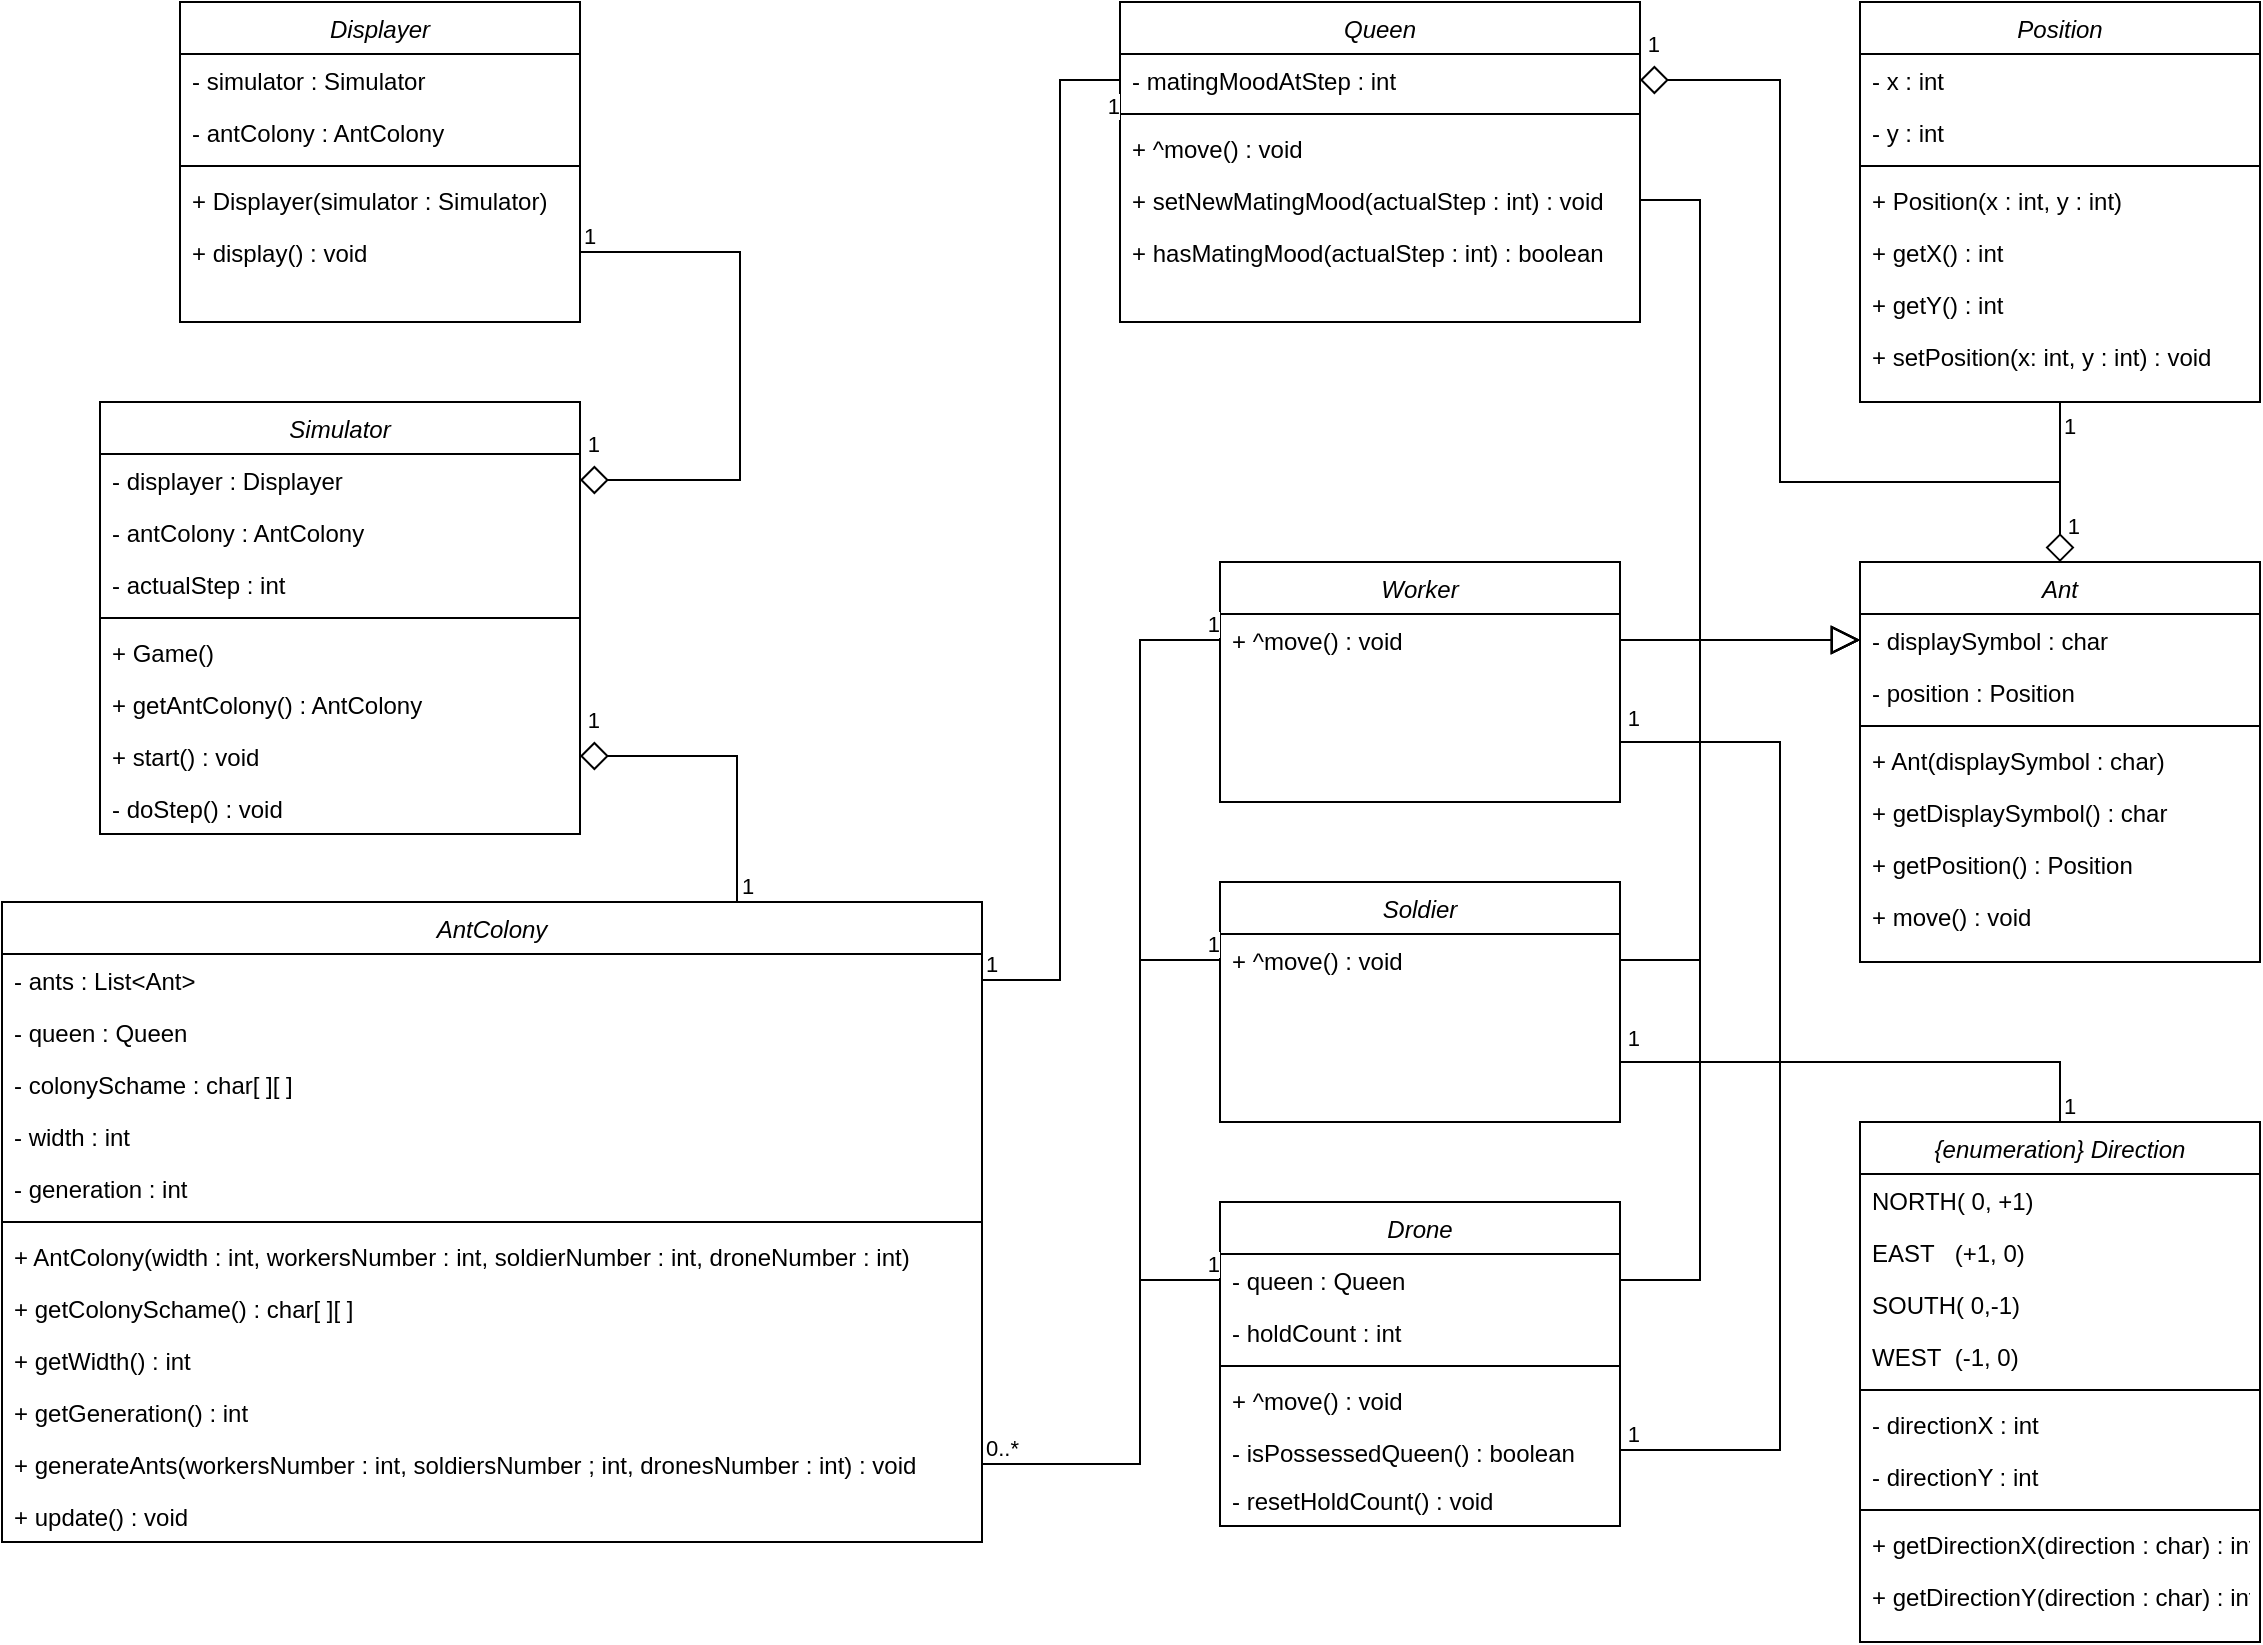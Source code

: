 <mxfile version="14.1.5" type="device"><diagram id="C5RBs43oDa-KdzZeNtuy" name="Page-1"><mxGraphModel dx="2746" dy="848" grid="1" gridSize="10" guides="1" tooltips="1" connect="1" arrows="1" fold="1" page="1" pageScale="1" pageWidth="1169" pageHeight="827" math="0" shadow="0"><root><mxCell id="WIyWlLk6GJQsqaUBKTNV-0"/><mxCell id="WIyWlLk6GJQsqaUBKTNV-1" parent="WIyWlLk6GJQsqaUBKTNV-0"/><mxCell id="zkfFHV4jXpPFQw0GAbJ--0" value="AntColony" style="swimlane;fontStyle=2;align=center;verticalAlign=top;childLayout=stackLayout;horizontal=1;startSize=26;horizontalStack=0;resizeParent=1;resizeLast=0;collapsible=1;marginBottom=0;rounded=0;shadow=0;strokeWidth=1;" parent="WIyWlLk6GJQsqaUBKTNV-1" vertex="1"><mxGeometry x="-1169" y="490" width="490" height="320" as="geometry"><mxRectangle x="-320" y="360" width="160" height="26" as="alternateBounds"/></mxGeometry></mxCell><mxCell id="1woCB5k2sdM-XaQGUy8T-26" value="- ants : List&lt;Ant&gt;" style="text;strokeColor=none;fillColor=none;align=left;verticalAlign=top;spacingLeft=4;spacingRight=4;overflow=hidden;rotatable=0;points=[[0,0.5],[1,0.5]];portConstraint=eastwest;" vertex="1" parent="zkfFHV4jXpPFQw0GAbJ--0"><mxGeometry y="26" width="490" height="26" as="geometry"/></mxCell><mxCell id="1woCB5k2sdM-XaQGUy8T-32" value="- queen : Queen" style="text;strokeColor=none;fillColor=none;align=left;verticalAlign=top;spacingLeft=4;spacingRight=4;overflow=hidden;rotatable=0;points=[[0,0.5],[1,0.5]];portConstraint=eastwest;" vertex="1" parent="zkfFHV4jXpPFQw0GAbJ--0"><mxGeometry y="52" width="490" height="26" as="geometry"/></mxCell><mxCell id="1woCB5k2sdM-XaQGUy8T-186" value="- colonySchame : char[ ][ ]" style="text;strokeColor=none;fillColor=none;align=left;verticalAlign=top;spacingLeft=4;spacingRight=4;overflow=hidden;rotatable=0;points=[[0,0.5],[1,0.5]];portConstraint=eastwest;" vertex="1" parent="zkfFHV4jXpPFQw0GAbJ--0"><mxGeometry y="78" width="490" height="26" as="geometry"/></mxCell><mxCell id="zkfFHV4jXpPFQw0GAbJ--1" value="- width : int" style="text;align=left;verticalAlign=top;spacingLeft=4;spacingRight=4;overflow=hidden;rotatable=0;points=[[0,0.5],[1,0.5]];portConstraint=eastwest;" parent="zkfFHV4jXpPFQw0GAbJ--0" vertex="1"><mxGeometry y="104" width="490" height="26" as="geometry"/></mxCell><mxCell id="1woCB5k2sdM-XaQGUy8T-163" value="- generation : int" style="text;strokeColor=none;fillColor=none;align=left;verticalAlign=top;spacingLeft=4;spacingRight=4;overflow=hidden;rotatable=0;points=[[0,0.5],[1,0.5]];portConstraint=eastwest;" vertex="1" parent="zkfFHV4jXpPFQw0GAbJ--0"><mxGeometry y="130" width="490" height="26" as="geometry"/></mxCell><mxCell id="zkfFHV4jXpPFQw0GAbJ--4" value="" style="line;html=1;strokeWidth=1;align=left;verticalAlign=middle;spacingTop=-1;spacingLeft=3;spacingRight=3;rotatable=0;labelPosition=right;points=[];portConstraint=eastwest;" parent="zkfFHV4jXpPFQw0GAbJ--0" vertex="1"><mxGeometry y="156" width="490" height="8" as="geometry"/></mxCell><mxCell id="1woCB5k2sdM-XaQGUy8T-33" value="+ AntColony(width : int, workersNumber : int, soldierNumber : int, droneNumber : int)" style="text;strokeColor=none;fillColor=none;align=left;verticalAlign=top;spacingLeft=4;spacingRight=4;overflow=hidden;rotatable=0;points=[[0,0.5],[1,0.5]];portConstraint=eastwest;" vertex="1" parent="zkfFHV4jXpPFQw0GAbJ--0"><mxGeometry y="164" width="490" height="26" as="geometry"/></mxCell><mxCell id="1woCB5k2sdM-XaQGUy8T-187" value="+ getColonySchame() : char[ ][ ]" style="text;strokeColor=none;fillColor=none;align=left;verticalAlign=top;spacingLeft=4;spacingRight=4;overflow=hidden;rotatable=0;points=[[0,0.5],[1,0.5]];portConstraint=eastwest;" vertex="1" parent="zkfFHV4jXpPFQw0GAbJ--0"><mxGeometry y="190" width="490" height="26" as="geometry"/></mxCell><mxCell id="1woCB5k2sdM-XaQGUy8T-188" value="+ getWidth() : int" style="text;strokeColor=none;fillColor=none;align=left;verticalAlign=top;spacingLeft=4;spacingRight=4;overflow=hidden;rotatable=0;points=[[0,0.5],[1,0.5]];portConstraint=eastwest;" vertex="1" parent="zkfFHV4jXpPFQw0GAbJ--0"><mxGeometry y="216" width="490" height="26" as="geometry"/></mxCell><mxCell id="1woCB5k2sdM-XaQGUy8T-185" value="+ getGeneration() : int" style="text;strokeColor=none;fillColor=none;align=left;verticalAlign=top;spacingLeft=4;spacingRight=4;overflow=hidden;rotatable=0;points=[[0,0.5],[1,0.5]];portConstraint=eastwest;" vertex="1" parent="zkfFHV4jXpPFQw0GAbJ--0"><mxGeometry y="242" width="490" height="26" as="geometry"/></mxCell><mxCell id="1woCB5k2sdM-XaQGUy8T-25" value="+ generateAnts(workersNumber : int, soldiersNumber ; int, dronesNumber : int) : void" style="text;strokeColor=none;fillColor=none;align=left;verticalAlign=top;spacingLeft=4;spacingRight=4;overflow=hidden;rotatable=0;points=[[0,0.5],[1,0.5]];portConstraint=eastwest;" vertex="1" parent="zkfFHV4jXpPFQw0GAbJ--0"><mxGeometry y="268" width="490" height="26" as="geometry"/></mxCell><mxCell id="1woCB5k2sdM-XaQGUy8T-27" value="+ update() : void" style="text;strokeColor=none;fillColor=none;align=left;verticalAlign=top;spacingLeft=4;spacingRight=4;overflow=hidden;rotatable=0;points=[[0,0.5],[1,0.5]];portConstraint=eastwest;" vertex="1" parent="zkfFHV4jXpPFQw0GAbJ--0"><mxGeometry y="294" width="490" height="26" as="geometry"/></mxCell><mxCell id="1woCB5k2sdM-XaQGUy8T-2" value="Queen" style="swimlane;fontStyle=2;align=center;verticalAlign=top;childLayout=stackLayout;horizontal=1;startSize=26;horizontalStack=0;resizeParent=1;resizeLast=0;collapsible=1;marginBottom=0;rounded=0;shadow=0;strokeWidth=1;" vertex="1" parent="WIyWlLk6GJQsqaUBKTNV-1"><mxGeometry x="-610" y="40" width="260" height="160" as="geometry"><mxRectangle x="230" y="140" width="160" height="26" as="alternateBounds"/></mxGeometry></mxCell><mxCell id="1woCB5k2sdM-XaQGUy8T-3" value="- matingMoodAtStep : int" style="text;align=left;verticalAlign=top;spacingLeft=4;spacingRight=4;overflow=hidden;rotatable=0;points=[[0,0.5],[1,0.5]];portConstraint=eastwest;" vertex="1" parent="1woCB5k2sdM-XaQGUy8T-2"><mxGeometry y="26" width="260" height="26" as="geometry"/></mxCell><mxCell id="1woCB5k2sdM-XaQGUy8T-4" value="" style="line;html=1;strokeWidth=1;align=left;verticalAlign=middle;spacingTop=-1;spacingLeft=3;spacingRight=3;rotatable=0;labelPosition=right;points=[];portConstraint=eastwest;" vertex="1" parent="1woCB5k2sdM-XaQGUy8T-2"><mxGeometry y="52" width="260" height="8" as="geometry"/></mxCell><mxCell id="1woCB5k2sdM-XaQGUy8T-160" value="+ ^move() : void" style="text;strokeColor=none;fillColor=none;align=left;verticalAlign=top;spacingLeft=4;spacingRight=4;overflow=hidden;rotatable=0;points=[[0,0.5],[1,0.5]];portConstraint=eastwest;" vertex="1" parent="1woCB5k2sdM-XaQGUy8T-2"><mxGeometry y="60" width="260" height="26" as="geometry"/></mxCell><mxCell id="1woCB5k2sdM-XaQGUy8T-56" value="+ setNewMatingMood(actualStep : int) : void" style="text;strokeColor=none;fillColor=none;align=left;verticalAlign=top;spacingLeft=4;spacingRight=4;overflow=hidden;rotatable=0;points=[[0,0.5],[1,0.5]];portConstraint=eastwest;" vertex="1" parent="1woCB5k2sdM-XaQGUy8T-2"><mxGeometry y="86" width="260" height="26" as="geometry"/></mxCell><mxCell id="1woCB5k2sdM-XaQGUy8T-133" value="+ hasMatingMood(actualStep : int) : boolean" style="text;strokeColor=none;fillColor=none;align=left;verticalAlign=top;spacingLeft=4;spacingRight=4;overflow=hidden;rotatable=0;points=[[0,0.5],[1,0.5]];portConstraint=eastwest;" vertex="1" parent="1woCB5k2sdM-XaQGUy8T-2"><mxGeometry y="112" width="260" height="26" as="geometry"/></mxCell><mxCell id="1woCB5k2sdM-XaQGUy8T-7" value="Worker" style="swimlane;fontStyle=2;align=center;verticalAlign=top;childLayout=stackLayout;horizontal=1;startSize=26;horizontalStack=0;resizeParent=1;resizeLast=0;collapsible=1;marginBottom=0;rounded=0;shadow=0;strokeWidth=1;" vertex="1" parent="WIyWlLk6GJQsqaUBKTNV-1"><mxGeometry x="-560" y="320" width="200" height="120" as="geometry"><mxRectangle x="230" y="140" width="160" height="26" as="alternateBounds"/></mxGeometry></mxCell><mxCell id="1woCB5k2sdM-XaQGUy8T-157" value="+ ^move() : void" style="text;strokeColor=none;fillColor=none;align=left;verticalAlign=top;spacingLeft=4;spacingRight=4;overflow=hidden;rotatable=0;points=[[0,0.5],[1,0.5]];portConstraint=eastwest;" vertex="1" parent="1woCB5k2sdM-XaQGUy8T-7"><mxGeometry y="26" width="200" height="26" as="geometry"/></mxCell><mxCell id="1woCB5k2sdM-XaQGUy8T-10" value="Soldier" style="swimlane;fontStyle=2;align=center;verticalAlign=top;childLayout=stackLayout;horizontal=1;startSize=26;horizontalStack=0;resizeParent=1;resizeLast=0;collapsible=1;marginBottom=0;rounded=0;shadow=0;strokeWidth=1;" vertex="1" parent="WIyWlLk6GJQsqaUBKTNV-1"><mxGeometry x="-560" y="480" width="200" height="120" as="geometry"><mxRectangle x="230" y="140" width="160" height="26" as="alternateBounds"/></mxGeometry></mxCell><mxCell id="1woCB5k2sdM-XaQGUy8T-158" value="+ ^move() : void" style="text;strokeColor=none;fillColor=none;align=left;verticalAlign=top;spacingLeft=4;spacingRight=4;overflow=hidden;rotatable=0;points=[[0,0.5],[1,0.5]];portConstraint=eastwest;" vertex="1" parent="1woCB5k2sdM-XaQGUy8T-10"><mxGeometry y="26" width="200" height="26" as="geometry"/></mxCell><mxCell id="1woCB5k2sdM-XaQGUy8T-13" value="Drone" style="swimlane;fontStyle=2;align=center;verticalAlign=top;childLayout=stackLayout;horizontal=1;startSize=26;horizontalStack=0;resizeParent=1;resizeLast=0;collapsible=1;marginBottom=0;rounded=0;shadow=0;strokeWidth=1;" vertex="1" parent="WIyWlLk6GJQsqaUBKTNV-1"><mxGeometry x="-560" y="640" width="200" height="162" as="geometry"><mxRectangle x="230" y="140" width="160" height="26" as="alternateBounds"/></mxGeometry></mxCell><mxCell id="1woCB5k2sdM-XaQGUy8T-184" value="- queen : Queen" style="text;strokeColor=none;fillColor=none;align=left;verticalAlign=top;spacingLeft=4;spacingRight=4;overflow=hidden;rotatable=0;points=[[0,0.5],[1,0.5]];portConstraint=eastwest;" vertex="1" parent="1woCB5k2sdM-XaQGUy8T-13"><mxGeometry y="26" width="200" height="26" as="geometry"/></mxCell><mxCell id="1woCB5k2sdM-XaQGUy8T-181" value="- holdCount : int" style="text;strokeColor=none;fillColor=none;align=left;verticalAlign=top;spacingLeft=4;spacingRight=4;overflow=hidden;rotatable=0;points=[[0,0.5],[1,0.5]];portConstraint=eastwest;" vertex="1" parent="1woCB5k2sdM-XaQGUy8T-13"><mxGeometry y="52" width="200" height="26" as="geometry"/></mxCell><mxCell id="1woCB5k2sdM-XaQGUy8T-182" value="" style="line;strokeWidth=1;fillColor=none;align=left;verticalAlign=middle;spacingTop=-1;spacingLeft=3;spacingRight=3;rotatable=0;labelPosition=right;points=[];portConstraint=eastwest;" vertex="1" parent="1woCB5k2sdM-XaQGUy8T-13"><mxGeometry y="78" width="200" height="8" as="geometry"/></mxCell><mxCell id="1woCB5k2sdM-XaQGUy8T-159" value="+ ^move() : void" style="text;strokeColor=none;fillColor=none;align=left;verticalAlign=top;spacingLeft=4;spacingRight=4;overflow=hidden;rotatable=0;points=[[0,0.5],[1,0.5]];portConstraint=eastwest;" vertex="1" parent="1woCB5k2sdM-XaQGUy8T-13"><mxGeometry y="86" width="200" height="26" as="geometry"/></mxCell><mxCell id="1woCB5k2sdM-XaQGUy8T-177" value="- isPossessedQueen() : boolean" style="text;strokeColor=none;fillColor=none;align=left;verticalAlign=top;spacingLeft=4;spacingRight=4;overflow=hidden;rotatable=0;points=[[0,0.5],[1,0.5]];portConstraint=eastwest;whiteSpace=wrap;" vertex="1" parent="1woCB5k2sdM-XaQGUy8T-13"><mxGeometry y="112" width="200" height="24" as="geometry"/></mxCell><mxCell id="1woCB5k2sdM-XaQGUy8T-183" value="- resetHoldCount() : void" style="text;strokeColor=none;fillColor=none;align=left;verticalAlign=top;spacingLeft=4;spacingRight=4;overflow=hidden;rotatable=0;points=[[0,0.5],[1,0.5]];portConstraint=eastwest;" vertex="1" parent="1woCB5k2sdM-XaQGUy8T-13"><mxGeometry y="136" width="200" height="26" as="geometry"/></mxCell><mxCell id="1woCB5k2sdM-XaQGUy8T-16" value="Ant" style="swimlane;fontStyle=2;align=center;verticalAlign=top;childLayout=stackLayout;horizontal=1;startSize=26;horizontalStack=0;resizeParent=1;resizeLast=0;collapsible=1;marginBottom=0;rounded=0;shadow=0;strokeWidth=1;" vertex="1" parent="WIyWlLk6GJQsqaUBKTNV-1"><mxGeometry x="-240" y="320" width="200" height="200" as="geometry"><mxRectangle x="230" y="140" width="160" height="26" as="alternateBounds"/></mxGeometry></mxCell><mxCell id="1woCB5k2sdM-XaQGUy8T-52" value="- displaySymbol : char" style="text;strokeColor=none;fillColor=none;align=left;verticalAlign=top;spacingLeft=4;spacingRight=4;overflow=hidden;rotatable=0;points=[[0,0.5],[1,0.5]];portConstraint=eastwest;" vertex="1" parent="1woCB5k2sdM-XaQGUy8T-16"><mxGeometry y="26" width="200" height="26" as="geometry"/></mxCell><mxCell id="1woCB5k2sdM-XaQGUy8T-17" value="- position : Position" style="text;align=left;verticalAlign=top;spacingLeft=4;spacingRight=4;overflow=hidden;rotatable=0;points=[[0,0.5],[1,0.5]];portConstraint=eastwest;" vertex="1" parent="1woCB5k2sdM-XaQGUy8T-16"><mxGeometry y="52" width="200" height="26" as="geometry"/></mxCell><mxCell id="1woCB5k2sdM-XaQGUy8T-18" value="" style="line;html=1;strokeWidth=1;align=left;verticalAlign=middle;spacingTop=-1;spacingLeft=3;spacingRight=3;rotatable=0;labelPosition=right;points=[];portConstraint=eastwest;" vertex="1" parent="1woCB5k2sdM-XaQGUy8T-16"><mxGeometry y="78" width="200" height="8" as="geometry"/></mxCell><mxCell id="1woCB5k2sdM-XaQGUy8T-53" value="+ Ant(displaySymbol : char)" style="text;strokeColor=none;fillColor=none;align=left;verticalAlign=top;spacingLeft=4;spacingRight=4;overflow=hidden;rotatable=0;points=[[0,0.5],[1,0.5]];portConstraint=eastwest;" vertex="1" parent="1woCB5k2sdM-XaQGUy8T-16"><mxGeometry y="86" width="200" height="26" as="geometry"/></mxCell><mxCell id="1woCB5k2sdM-XaQGUy8T-153" value="+ getDisplaySymbol() : char" style="text;strokeColor=none;fillColor=none;align=left;verticalAlign=top;spacingLeft=4;spacingRight=4;overflow=hidden;rotatable=0;points=[[0,0.5],[1,0.5]];portConstraint=eastwest;" vertex="1" parent="1woCB5k2sdM-XaQGUy8T-16"><mxGeometry y="112" width="200" height="26" as="geometry"/></mxCell><mxCell id="1woCB5k2sdM-XaQGUy8T-178" value="+ getPosition() : Position" style="text;strokeColor=none;fillColor=none;align=left;verticalAlign=top;spacingLeft=4;spacingRight=4;overflow=hidden;rotatable=0;points=[[0,0.5],[1,0.5]];portConstraint=eastwest;" vertex="1" parent="1woCB5k2sdM-XaQGUy8T-16"><mxGeometry y="138" width="200" height="26" as="geometry"/></mxCell><mxCell id="1woCB5k2sdM-XaQGUy8T-161" value="+ move() : void" style="text;strokeColor=none;fillColor=none;align=left;verticalAlign=top;spacingLeft=4;spacingRight=4;overflow=hidden;rotatable=0;points=[[0,0.5],[1,0.5]];portConstraint=eastwest;" vertex="1" parent="1woCB5k2sdM-XaQGUy8T-16"><mxGeometry y="164" width="200" height="36" as="geometry"/></mxCell><mxCell id="1woCB5k2sdM-XaQGUy8T-46" value="Simulator" style="swimlane;fontStyle=2;align=center;verticalAlign=top;childLayout=stackLayout;horizontal=1;startSize=26;horizontalStack=0;resizeParent=1;resizeLast=0;collapsible=1;marginBottom=0;rounded=0;shadow=0;strokeWidth=1;" vertex="1" parent="WIyWlLk6GJQsqaUBKTNV-1"><mxGeometry x="-1120" y="240" width="240" height="216" as="geometry"><mxRectangle x="230" y="140" width="160" height="26" as="alternateBounds"/></mxGeometry></mxCell><mxCell id="1woCB5k2sdM-XaQGUy8T-47" value="- displayer : Displayer" style="text;align=left;verticalAlign=top;spacingLeft=4;spacingRight=4;overflow=hidden;rotatable=0;points=[[0,0.5],[1,0.5]];portConstraint=eastwest;" vertex="1" parent="1woCB5k2sdM-XaQGUy8T-46"><mxGeometry y="26" width="240" height="26" as="geometry"/></mxCell><mxCell id="1woCB5k2sdM-XaQGUy8T-176" value="- antColony : AntColony" style="text;align=left;verticalAlign=top;spacingLeft=4;spacingRight=4;overflow=hidden;rotatable=0;points=[[0,0.5],[1,0.5]];portConstraint=eastwest;" vertex="1" parent="1woCB5k2sdM-XaQGUy8T-46"><mxGeometry y="52" width="240" height="26" as="geometry"/></mxCell><mxCell id="1woCB5k2sdM-XaQGUy8T-55" value="- actualStep : int" style="text;strokeColor=none;fillColor=none;align=left;verticalAlign=top;spacingLeft=4;spacingRight=4;overflow=hidden;rotatable=0;points=[[0,0.5],[1,0.5]];portConstraint=eastwest;" vertex="1" parent="1woCB5k2sdM-XaQGUy8T-46"><mxGeometry y="78" width="240" height="26" as="geometry"/></mxCell><mxCell id="1woCB5k2sdM-XaQGUy8T-48" value="" style="line;html=1;strokeWidth=1;align=left;verticalAlign=middle;spacingTop=-1;spacingLeft=3;spacingRight=3;rotatable=0;labelPosition=right;points=[];portConstraint=eastwest;" vertex="1" parent="1woCB5k2sdM-XaQGUy8T-46"><mxGeometry y="104" width="240" height="8" as="geometry"/></mxCell><mxCell id="1woCB5k2sdM-XaQGUy8T-147" value="+ Game()" style="text;strokeColor=none;fillColor=none;align=left;verticalAlign=top;spacingLeft=4;spacingRight=4;overflow=hidden;rotatable=0;points=[[0,0.5],[1,0.5]];portConstraint=eastwest;" vertex="1" parent="1woCB5k2sdM-XaQGUy8T-46"><mxGeometry y="112" width="240" height="26" as="geometry"/></mxCell><mxCell id="1woCB5k2sdM-XaQGUy8T-190" value="+ getAntColony() : AntColony" style="text;strokeColor=none;fillColor=none;align=left;verticalAlign=top;spacingLeft=4;spacingRight=4;overflow=hidden;rotatable=0;points=[[0,0.5],[1,0.5]];portConstraint=eastwest;" vertex="1" parent="1woCB5k2sdM-XaQGUy8T-46"><mxGeometry y="138" width="240" height="26" as="geometry"/></mxCell><mxCell id="1woCB5k2sdM-XaQGUy8T-148" value="+ start() : void" style="text;strokeColor=none;fillColor=none;align=left;verticalAlign=top;spacingLeft=4;spacingRight=4;overflow=hidden;rotatable=0;points=[[0,0.5],[1,0.5]];portConstraint=eastwest;" vertex="1" parent="1woCB5k2sdM-XaQGUy8T-46"><mxGeometry y="164" width="240" height="26" as="geometry"/></mxCell><mxCell id="1woCB5k2sdM-XaQGUy8T-134" value="- doStep() : void" style="text;strokeColor=none;fillColor=none;align=left;verticalAlign=top;spacingLeft=4;spacingRight=4;overflow=hidden;rotatable=0;points=[[0,0.5],[1,0.5]];portConstraint=eastwest;" vertex="1" parent="1woCB5k2sdM-XaQGUy8T-46"><mxGeometry y="190" width="240" height="26" as="geometry"/></mxCell><mxCell id="1woCB5k2sdM-XaQGUy8T-60" value="Position" style="swimlane;fontStyle=2;align=center;verticalAlign=top;childLayout=stackLayout;horizontal=1;startSize=26;horizontalStack=0;resizeParent=1;resizeLast=0;collapsible=1;marginBottom=0;rounded=0;shadow=0;strokeWidth=1;" vertex="1" parent="WIyWlLk6GJQsqaUBKTNV-1"><mxGeometry x="-240" y="40" width="200" height="200" as="geometry"><mxRectangle x="230" y="140" width="160" height="26" as="alternateBounds"/></mxGeometry></mxCell><mxCell id="1woCB5k2sdM-XaQGUy8T-61" value="- x : int" style="text;strokeColor=none;fillColor=none;align=left;verticalAlign=top;spacingLeft=4;spacingRight=4;overflow=hidden;rotatable=0;points=[[0,0.5],[1,0.5]];portConstraint=eastwest;" vertex="1" parent="1woCB5k2sdM-XaQGUy8T-60"><mxGeometry y="26" width="200" height="26" as="geometry"/></mxCell><mxCell id="1woCB5k2sdM-XaQGUy8T-62" value="- y : int" style="text;align=left;verticalAlign=top;spacingLeft=4;spacingRight=4;overflow=hidden;rotatable=0;points=[[0,0.5],[1,0.5]];portConstraint=eastwest;" vertex="1" parent="1woCB5k2sdM-XaQGUy8T-60"><mxGeometry y="52" width="200" height="26" as="geometry"/></mxCell><mxCell id="1woCB5k2sdM-XaQGUy8T-63" value="" style="line;html=1;strokeWidth=1;align=left;verticalAlign=middle;spacingTop=-1;spacingLeft=3;spacingRight=3;rotatable=0;labelPosition=right;points=[];portConstraint=eastwest;" vertex="1" parent="1woCB5k2sdM-XaQGUy8T-60"><mxGeometry y="78" width="200" height="8" as="geometry"/></mxCell><mxCell id="1woCB5k2sdM-XaQGUy8T-66" value="+ Position(x : int, y : int)" style="text;strokeColor=none;fillColor=none;align=left;verticalAlign=top;spacingLeft=4;spacingRight=4;overflow=hidden;rotatable=0;points=[[0,0.5],[1,0.5]];portConstraint=eastwest;" vertex="1" parent="1woCB5k2sdM-XaQGUy8T-60"><mxGeometry y="86" width="200" height="26" as="geometry"/></mxCell><mxCell id="1woCB5k2sdM-XaQGUy8T-64" value="+ getX() : int " style="text;strokeColor=none;fillColor=none;align=left;verticalAlign=top;spacingLeft=4;spacingRight=4;overflow=hidden;rotatable=0;points=[[0,0.5],[1,0.5]];portConstraint=eastwest;" vertex="1" parent="1woCB5k2sdM-XaQGUy8T-60"><mxGeometry y="112" width="200" height="26" as="geometry"/></mxCell><mxCell id="1woCB5k2sdM-XaQGUy8T-65" value="+ getY() : int" style="text;strokeColor=none;fillColor=none;align=left;verticalAlign=top;spacingLeft=4;spacingRight=4;overflow=hidden;rotatable=0;points=[[0,0.5],[1,0.5]];portConstraint=eastwest;" vertex="1" parent="1woCB5k2sdM-XaQGUy8T-60"><mxGeometry y="138" width="200" height="26" as="geometry"/></mxCell><mxCell id="1woCB5k2sdM-XaQGUy8T-67" value="+ setPosition(x: int, y : int) : void" style="text;strokeColor=none;fillColor=none;align=left;verticalAlign=top;spacingLeft=4;spacingRight=4;overflow=hidden;rotatable=0;points=[[0,0.5],[1,0.5]];portConstraint=eastwest;" vertex="1" parent="1woCB5k2sdM-XaQGUy8T-60"><mxGeometry y="164" width="200" height="36" as="geometry"/></mxCell><mxCell id="1woCB5k2sdM-XaQGUy8T-68" style="edgeStyle=elbowEdgeStyle;rounded=0;orthogonalLoop=1;jettySize=auto;html=1;exitX=1;exitY=0.5;exitDx=0;exitDy=0;shadow=0;endArrow=block;endFill=0;endSize=12;strokeWidth=1;entryX=0;entryY=0.5;entryDx=0;entryDy=0;" edge="1" parent="WIyWlLk6GJQsqaUBKTNV-1" target="1woCB5k2sdM-XaQGUy8T-52"><mxGeometry relative="1" as="geometry"><mxPoint x="-360" y="359" as="sourcePoint"/><mxPoint x="-240" y="230" as="targetPoint"/></mxGeometry></mxCell><mxCell id="1woCB5k2sdM-XaQGUy8T-70" style="edgeStyle=elbowEdgeStyle;rounded=0;orthogonalLoop=1;jettySize=auto;html=1;exitX=1;exitY=0.5;exitDx=0;exitDy=0;shadow=0;endArrow=block;endFill=0;endSize=12;strokeWidth=1;entryX=0;entryY=0.5;entryDx=0;entryDy=0;" edge="1" parent="WIyWlLk6GJQsqaUBKTNV-1" target="1woCB5k2sdM-XaQGUy8T-52"><mxGeometry relative="1" as="geometry"><mxPoint x="-265" y="400" as="targetPoint"/><mxPoint x="-360" y="519" as="sourcePoint"/><Array as="points"><mxPoint x="-320" y="430"/></Array></mxGeometry></mxCell><mxCell id="1woCB5k2sdM-XaQGUy8T-71" style="edgeStyle=elbowEdgeStyle;rounded=0;orthogonalLoop=1;jettySize=auto;html=1;exitX=1;exitY=0.5;exitDx=0;exitDy=0;shadow=0;endArrow=block;endFill=0;endSize=12;strokeWidth=1;entryX=0;entryY=0.5;entryDx=0;entryDy=0;" edge="1" parent="WIyWlLk6GJQsqaUBKTNV-1" source="1woCB5k2sdM-XaQGUy8T-184" target="1woCB5k2sdM-XaQGUy8T-52"><mxGeometry relative="1" as="geometry"><mxPoint x="-260" y="570" as="targetPoint"/><mxPoint x="-360" y="679" as="sourcePoint"/><Array as="points"><mxPoint x="-320" y="520"/></Array></mxGeometry></mxCell><mxCell id="1woCB5k2sdM-XaQGUy8T-78" value="" style="endArrow=none;html=1;edgeStyle=orthogonalEdgeStyle;shadow=0;strokeWidth=1;exitX=1;exitY=0.5;exitDx=0;exitDy=0;entryX=0;entryY=0.5;entryDx=0;entryDy=0;arcSize=20;rounded=0;endSize=12;" edge="1" parent="WIyWlLk6GJQsqaUBKTNV-1" source="1woCB5k2sdM-XaQGUy8T-26" target="1woCB5k2sdM-XaQGUy8T-3"><mxGeometry relative="1" as="geometry"><mxPoint x="-640" y="430" as="sourcePoint"/><mxPoint x="-480" y="430" as="targetPoint"/><Array as="points"><mxPoint x="-640" y="529"/><mxPoint x="-640" y="79"/></Array></mxGeometry></mxCell><mxCell id="1woCB5k2sdM-XaQGUy8T-79" value="1" style="edgeLabel;resizable=0;html=1;align=left;verticalAlign=bottom;" connectable="0" vertex="1" parent="1woCB5k2sdM-XaQGUy8T-78"><mxGeometry x="-1" relative="1" as="geometry"/></mxCell><mxCell id="1woCB5k2sdM-XaQGUy8T-80" value="1" style="edgeLabel;resizable=0;html=1;align=right;verticalAlign=bottom;" connectable="0" vertex="1" parent="1woCB5k2sdM-XaQGUy8T-78"><mxGeometry x="1" relative="1" as="geometry"><mxPoint y="21" as="offset"/></mxGeometry></mxCell><mxCell id="1woCB5k2sdM-XaQGUy8T-85" value="" style="endArrow=diamond;html=1;edgeStyle=orthogonalEdgeStyle;shadow=0;strokeWidth=1;entryX=0.5;entryY=0;entryDx=0;entryDy=0;arcSize=20;rounded=0;endFill=0;endSize=12;exitX=0.5;exitY=1;exitDx=0;exitDy=0;" edge="1" parent="WIyWlLk6GJQsqaUBKTNV-1" source="1woCB5k2sdM-XaQGUy8T-60" target="1woCB5k2sdM-XaQGUy8T-16"><mxGeometry relative="1" as="geometry"><mxPoint x="-110" y="610" as="sourcePoint"/><mxPoint x="-90" y="510" as="targetPoint"/></mxGeometry></mxCell><mxCell id="1woCB5k2sdM-XaQGUy8T-86" value="1" style="edgeLabel;resizable=0;html=1;align=left;verticalAlign=bottom;" connectable="0" vertex="1" parent="1woCB5k2sdM-XaQGUy8T-85"><mxGeometry x="-1" relative="1" as="geometry"><mxPoint y="20" as="offset"/></mxGeometry></mxCell><mxCell id="1woCB5k2sdM-XaQGUy8T-87" value="1" style="edgeLabel;resizable=0;html=1;align=right;verticalAlign=bottom;" connectable="0" vertex="1" parent="1woCB5k2sdM-XaQGUy8T-85"><mxGeometry x="1" relative="1" as="geometry"><mxPoint x="10" y="-10" as="offset"/></mxGeometry></mxCell><mxCell id="1woCB5k2sdM-XaQGUy8T-88" value="" style="endArrow=none;html=1;edgeStyle=elbowEdgeStyle;shadow=0;strokeWidth=1;arcSize=20;rounded=0;endSize=12;entryX=0;entryY=0.5;entryDx=0;entryDy=0;exitX=1;exitY=0.5;exitDx=0;exitDy=0;" edge="1" parent="WIyWlLk6GJQsqaUBKTNV-1" source="1woCB5k2sdM-XaQGUy8T-25"><mxGeometry relative="1" as="geometry"><mxPoint x="-670" y="770" as="sourcePoint"/><mxPoint x="-560" y="519" as="targetPoint"/><Array as="points"><mxPoint x="-600" y="470"/></Array></mxGeometry></mxCell><mxCell id="1woCB5k2sdM-XaQGUy8T-89" value="0..*" style="edgeLabel;resizable=0;html=1;align=left;verticalAlign=bottom;" connectable="0" vertex="1" parent="1woCB5k2sdM-XaQGUy8T-88"><mxGeometry x="-1" relative="1" as="geometry"/></mxCell><mxCell id="1woCB5k2sdM-XaQGUy8T-90" value="1" style="edgeLabel;resizable=0;html=1;align=right;verticalAlign=bottom;" connectable="0" vertex="1" parent="1woCB5k2sdM-XaQGUy8T-88"><mxGeometry x="1" relative="1" as="geometry"><mxPoint as="offset"/></mxGeometry></mxCell><mxCell id="1woCB5k2sdM-XaQGUy8T-91" value="" style="endArrow=none;html=1;edgeStyle=elbowEdgeStyle;shadow=0;strokeWidth=1;arcSize=20;rounded=0;endSize=12;entryX=0;entryY=0.5;entryDx=0;entryDy=0;exitX=1;exitY=0.5;exitDx=0;exitDy=0;" edge="1" parent="WIyWlLk6GJQsqaUBKTNV-1" source="1woCB5k2sdM-XaQGUy8T-25"><mxGeometry relative="1" as="geometry"><mxPoint x="-620" y="800" as="sourcePoint"/><mxPoint x="-560" y="359" as="targetPoint"/><Array as="points"><mxPoint x="-600" y="350"/></Array></mxGeometry></mxCell><mxCell id="1woCB5k2sdM-XaQGUy8T-92" value="0..*" style="edgeLabel;resizable=0;html=1;align=left;verticalAlign=bottom;" connectable="0" vertex="1" parent="1woCB5k2sdM-XaQGUy8T-91"><mxGeometry x="-1" relative="1" as="geometry"/></mxCell><mxCell id="1woCB5k2sdM-XaQGUy8T-93" value="1" style="edgeLabel;resizable=0;html=1;align=right;verticalAlign=bottom;" connectable="0" vertex="1" parent="1woCB5k2sdM-XaQGUy8T-91"><mxGeometry x="1" relative="1" as="geometry"><mxPoint as="offset"/></mxGeometry></mxCell><mxCell id="1woCB5k2sdM-XaQGUy8T-94" value="" style="endArrow=none;html=1;edgeStyle=elbowEdgeStyle;shadow=0;strokeWidth=1;arcSize=20;rounded=0;endSize=12;entryX=0;entryY=0.5;entryDx=0;entryDy=0;exitX=1;exitY=0.5;exitDx=0;exitDy=0;" edge="1" parent="WIyWlLk6GJQsqaUBKTNV-1" source="1woCB5k2sdM-XaQGUy8T-25" target="1woCB5k2sdM-XaQGUy8T-184"><mxGeometry relative="1" as="geometry"><mxPoint x="-619" y="850" as="sourcePoint"/><mxPoint x="-560" y="679" as="targetPoint"/><Array as="points"><mxPoint x="-600" y="700"/></Array></mxGeometry></mxCell><mxCell id="1woCB5k2sdM-XaQGUy8T-95" value="0..*" style="edgeLabel;resizable=0;html=1;align=left;verticalAlign=bottom;" connectable="0" vertex="1" parent="1woCB5k2sdM-XaQGUy8T-94"><mxGeometry x="-1" relative="1" as="geometry"/></mxCell><mxCell id="1woCB5k2sdM-XaQGUy8T-96" value="1" style="edgeLabel;resizable=0;html=1;align=right;verticalAlign=bottom;" connectable="0" vertex="1" parent="1woCB5k2sdM-XaQGUy8T-94"><mxGeometry x="1" relative="1" as="geometry"><mxPoint as="offset"/></mxGeometry></mxCell><mxCell id="1woCB5k2sdM-XaQGUy8T-97" value="{enumeration} Direction" style="swimlane;fontStyle=2;align=center;verticalAlign=top;childLayout=stackLayout;horizontal=1;startSize=26;horizontalStack=0;resizeParent=1;resizeLast=0;collapsible=1;marginBottom=0;rounded=0;shadow=0;strokeWidth=1;" vertex="1" parent="WIyWlLk6GJQsqaUBKTNV-1"><mxGeometry x="-240" y="600" width="200" height="260" as="geometry"><mxRectangle x="230" y="140" width="160" height="26" as="alternateBounds"/></mxGeometry></mxCell><mxCell id="1woCB5k2sdM-XaQGUy8T-105" value="NORTH( 0, +1)" style="text;strokeColor=none;fillColor=none;align=left;verticalAlign=top;spacingLeft=4;spacingRight=4;overflow=hidden;rotatable=0;points=[[0,0.5],[1,0.5]];portConstraint=eastwest;" vertex="1" parent="1woCB5k2sdM-XaQGUy8T-97"><mxGeometry y="26" width="200" height="26" as="geometry"/></mxCell><mxCell id="1woCB5k2sdM-XaQGUy8T-120" value="EAST   (+1, 0)" style="text;strokeColor=none;fillColor=none;align=left;verticalAlign=top;spacingLeft=4;spacingRight=4;overflow=hidden;rotatable=0;points=[[0,0.5],[1,0.5]];portConstraint=eastwest;" vertex="1" parent="1woCB5k2sdM-XaQGUy8T-97"><mxGeometry y="52" width="200" height="26" as="geometry"/></mxCell><mxCell id="1woCB5k2sdM-XaQGUy8T-121" value="SOUTH( 0,-1)" style="text;strokeColor=none;fillColor=none;align=left;verticalAlign=top;spacingLeft=4;spacingRight=4;overflow=hidden;rotatable=0;points=[[0,0.5],[1,0.5]];portConstraint=eastwest;" vertex="1" parent="1woCB5k2sdM-XaQGUy8T-97"><mxGeometry y="78" width="200" height="26" as="geometry"/></mxCell><mxCell id="1woCB5k2sdM-XaQGUy8T-122" value="WEST  (-1, 0)" style="text;strokeColor=none;fillColor=none;align=left;verticalAlign=top;spacingLeft=4;spacingRight=4;overflow=hidden;rotatable=0;points=[[0,0.5],[1,0.5]];portConstraint=eastwest;" vertex="1" parent="1woCB5k2sdM-XaQGUy8T-97"><mxGeometry y="104" width="200" height="26" as="geometry"/></mxCell><mxCell id="1woCB5k2sdM-XaQGUy8T-123" value="" style="line;strokeWidth=1;fillColor=none;align=left;verticalAlign=middle;spacingTop=-1;spacingLeft=3;spacingRight=3;rotatable=0;labelPosition=right;points=[];portConstraint=eastwest;" vertex="1" parent="1woCB5k2sdM-XaQGUy8T-97"><mxGeometry y="130" width="200" height="8" as="geometry"/></mxCell><mxCell id="1woCB5k2sdM-XaQGUy8T-124" value="- directionX : int" style="text;strokeColor=none;fillColor=none;align=left;verticalAlign=top;spacingLeft=4;spacingRight=4;overflow=hidden;rotatable=0;points=[[0,0.5],[1,0.5]];portConstraint=eastwest;" vertex="1" parent="1woCB5k2sdM-XaQGUy8T-97"><mxGeometry y="138" width="200" height="26" as="geometry"/></mxCell><mxCell id="1woCB5k2sdM-XaQGUy8T-125" value="- directionY : int" style="text;strokeColor=none;fillColor=none;align=left;verticalAlign=top;spacingLeft=4;spacingRight=4;overflow=hidden;rotatable=0;points=[[0,0.5],[1,0.5]];portConstraint=eastwest;" vertex="1" parent="1woCB5k2sdM-XaQGUy8T-97"><mxGeometry y="164" width="200" height="26" as="geometry"/></mxCell><mxCell id="1woCB5k2sdM-XaQGUy8T-127" value="" style="line;strokeWidth=1;fillColor=none;align=left;verticalAlign=middle;spacingTop=-1;spacingLeft=3;spacingRight=3;rotatable=0;labelPosition=right;points=[];portConstraint=eastwest;" vertex="1" parent="1woCB5k2sdM-XaQGUy8T-97"><mxGeometry y="190" width="200" height="8" as="geometry"/></mxCell><mxCell id="1woCB5k2sdM-XaQGUy8T-126" value="+ getDirectionX(direction : char) : int" style="text;strokeColor=none;fillColor=none;align=left;verticalAlign=top;spacingLeft=4;spacingRight=4;overflow=hidden;rotatable=0;points=[[0,0.5],[1,0.5]];portConstraint=eastwest;" vertex="1" parent="1woCB5k2sdM-XaQGUy8T-97"><mxGeometry y="198" width="200" height="26" as="geometry"/></mxCell><mxCell id="1woCB5k2sdM-XaQGUy8T-128" value="+ getDirectionY(direction : char) : int" style="text;strokeColor=none;fillColor=none;align=left;verticalAlign=top;spacingLeft=4;spacingRight=4;overflow=hidden;rotatable=0;points=[[0,0.5],[1,0.5]];portConstraint=eastwest;" vertex="1" parent="1woCB5k2sdM-XaQGUy8T-97"><mxGeometry y="224" width="200" height="26" as="geometry"/></mxCell><mxCell id="1woCB5k2sdM-XaQGUy8T-111" value="" style="endArrow=none;html=1;edgeStyle=orthogonalEdgeStyle;shadow=0;strokeWidth=1;entryX=1;entryY=0.5;entryDx=0;entryDy=0;arcSize=20;rounded=0;endFill=0;endSize=12;exitX=0.5;exitY=0;exitDx=0;exitDy=0;" edge="1" parent="WIyWlLk6GJQsqaUBKTNV-1" source="1woCB5k2sdM-XaQGUy8T-97"><mxGeometry relative="1" as="geometry"><mxPoint x="-170" y="720" as="sourcePoint"/><mxPoint x="-360" y="536" as="targetPoint"/><Array as="points"><mxPoint x="-140" y="570"/><mxPoint x="-360" y="570"/></Array></mxGeometry></mxCell><mxCell id="1woCB5k2sdM-XaQGUy8T-112" value="1" style="edgeLabel;resizable=0;html=1;align=left;verticalAlign=bottom;" connectable="0" vertex="1" parent="1woCB5k2sdM-XaQGUy8T-111"><mxGeometry x="-1" relative="1" as="geometry"><mxPoint as="offset"/></mxGeometry></mxCell><mxCell id="1woCB5k2sdM-XaQGUy8T-113" value="1" style="edgeLabel;resizable=0;html=1;align=right;verticalAlign=bottom;" connectable="0" vertex="1" parent="1woCB5k2sdM-XaQGUy8T-111"><mxGeometry x="1" relative="1" as="geometry"><mxPoint x="10" y="30" as="offset"/></mxGeometry></mxCell><mxCell id="1woCB5k2sdM-XaQGUy8T-114" value="" style="endArrow=none;html=1;edgeStyle=orthogonalEdgeStyle;shadow=0;strokeWidth=1;arcSize=20;rounded=0;endFill=0;endSize=12;exitX=0.5;exitY=0;exitDx=0;exitDy=0;entryX=1;entryY=0.5;entryDx=0;entryDy=0;" edge="1" parent="WIyWlLk6GJQsqaUBKTNV-1" source="1woCB5k2sdM-XaQGUy8T-97" target="1woCB5k2sdM-XaQGUy8T-177"><mxGeometry relative="1" as="geometry"><mxPoint x="-140" y="640" as="sourcePoint"/><mxPoint x="-330" y="771" as="targetPoint"/><Array as="points"><mxPoint x="-140" y="570"/><mxPoint x="-280" y="570"/><mxPoint x="-280" y="764"/></Array></mxGeometry></mxCell><mxCell id="1woCB5k2sdM-XaQGUy8T-115" value="1" style="edgeLabel;resizable=0;html=1;align=left;verticalAlign=bottom;" connectable="0" vertex="1" parent="1woCB5k2sdM-XaQGUy8T-114"><mxGeometry x="-1" relative="1" as="geometry"><mxPoint as="offset"/></mxGeometry></mxCell><mxCell id="1woCB5k2sdM-XaQGUy8T-116" value="1" style="edgeLabel;resizable=0;html=1;align=right;verticalAlign=bottom;" connectable="0" vertex="1" parent="1woCB5k2sdM-XaQGUy8T-114"><mxGeometry x="1" relative="1" as="geometry"><mxPoint x="10" as="offset"/></mxGeometry></mxCell><mxCell id="1woCB5k2sdM-XaQGUy8T-117" value="" style="endArrow=none;html=1;edgeStyle=orthogonalEdgeStyle;shadow=0;strokeWidth=1;entryX=1;entryY=0.5;entryDx=0;entryDy=0;arcSize=20;rounded=0;endFill=0;endSize=12;exitX=0.5;exitY=0;exitDx=0;exitDy=0;" edge="1" parent="WIyWlLk6GJQsqaUBKTNV-1" source="1woCB5k2sdM-XaQGUy8T-97"><mxGeometry relative="1" as="geometry"><mxPoint x="-130" y="650" as="sourcePoint"/><mxPoint x="-360" y="376" as="targetPoint"/><Array as="points"><mxPoint x="-140" y="570"/><mxPoint x="-280" y="570"/><mxPoint x="-280" y="410"/><mxPoint x="-360" y="410"/></Array></mxGeometry></mxCell><mxCell id="1woCB5k2sdM-XaQGUy8T-118" value="1" style="edgeLabel;resizable=0;html=1;align=left;verticalAlign=bottom;" connectable="0" vertex="1" parent="1woCB5k2sdM-XaQGUy8T-117"><mxGeometry x="-1" relative="1" as="geometry"><mxPoint as="offset"/></mxGeometry></mxCell><mxCell id="1woCB5k2sdM-XaQGUy8T-119" value="1" style="edgeLabel;resizable=0;html=1;align=right;verticalAlign=bottom;" connectable="0" vertex="1" parent="1woCB5k2sdM-XaQGUy8T-117"><mxGeometry x="1" relative="1" as="geometry"><mxPoint x="10" y="30" as="offset"/></mxGeometry></mxCell><mxCell id="1woCB5k2sdM-XaQGUy8T-130" value="" style="endArrow=diamond;html=1;edgeStyle=orthogonalEdgeStyle;shadow=0;strokeWidth=1;arcSize=20;rounded=0;endFill=0;endSize=12;exitX=0.75;exitY=0;exitDx=0;exitDy=0;entryX=1;entryY=0.5;entryDx=0;entryDy=0;" edge="1" parent="WIyWlLk6GJQsqaUBKTNV-1" source="zkfFHV4jXpPFQw0GAbJ--0" target="1woCB5k2sdM-XaQGUy8T-148"><mxGeometry relative="1" as="geometry"><mxPoint x="-740" y="130" as="sourcePoint"/><mxPoint x="-710" y="330" as="targetPoint"/></mxGeometry></mxCell><mxCell id="1woCB5k2sdM-XaQGUy8T-131" value="1" style="edgeLabel;resizable=0;html=1;align=left;verticalAlign=bottom;" connectable="0" vertex="1" parent="1woCB5k2sdM-XaQGUy8T-130"><mxGeometry x="-1" relative="1" as="geometry"><mxPoint as="offset"/></mxGeometry></mxCell><mxCell id="1woCB5k2sdM-XaQGUy8T-132" value="1" style="edgeLabel;resizable=0;html=1;align=right;verticalAlign=bottom;" connectable="0" vertex="1" parent="1woCB5k2sdM-XaQGUy8T-130"><mxGeometry x="1" relative="1" as="geometry"><mxPoint x="10" y="-10" as="offset"/></mxGeometry></mxCell><mxCell id="1woCB5k2sdM-XaQGUy8T-150" value="" style="endArrow=diamond;html=1;edgeStyle=orthogonalEdgeStyle;shadow=0;strokeWidth=1;entryX=1;entryY=0.5;entryDx=0;entryDy=0;arcSize=20;rounded=0;endFill=0;endSize=12;exitX=0.5;exitY=1;exitDx=0;exitDy=0;" edge="1" parent="WIyWlLk6GJQsqaUBKTNV-1" source="1woCB5k2sdM-XaQGUy8T-60" target="1woCB5k2sdM-XaQGUy8T-3"><mxGeometry relative="1" as="geometry"><mxPoint x="-220" y="260" as="sourcePoint"/><mxPoint x="-130" y="330" as="targetPoint"/><Array as="points"><mxPoint x="-140" y="280"/><mxPoint x="-280" y="280"/><mxPoint x="-280" y="79"/></Array></mxGeometry></mxCell><mxCell id="1woCB5k2sdM-XaQGUy8T-151" value="1" style="edgeLabel;resizable=0;html=1;align=left;verticalAlign=bottom;" connectable="0" vertex="1" parent="1woCB5k2sdM-XaQGUy8T-150"><mxGeometry x="-1" relative="1" as="geometry"><mxPoint y="20" as="offset"/></mxGeometry></mxCell><mxCell id="1woCB5k2sdM-XaQGUy8T-152" value="1" style="edgeLabel;resizable=0;html=1;align=right;verticalAlign=bottom;" connectable="0" vertex="1" parent="1woCB5k2sdM-XaQGUy8T-150"><mxGeometry x="1" relative="1" as="geometry"><mxPoint x="10" y="-10" as="offset"/></mxGeometry></mxCell><mxCell id="1woCB5k2sdM-XaQGUy8T-155" style="edgeStyle=elbowEdgeStyle;rounded=0;orthogonalLoop=1;jettySize=auto;html=1;exitX=1;exitY=0.5;exitDx=0;exitDy=0;shadow=0;endArrow=block;endFill=0;endSize=12;strokeWidth=1;entryX=0;entryY=0.5;entryDx=0;entryDy=0;" edge="1" parent="WIyWlLk6GJQsqaUBKTNV-1" source="1woCB5k2sdM-XaQGUy8T-56" target="1woCB5k2sdM-XaQGUy8T-52"><mxGeometry relative="1" as="geometry"><mxPoint x="-440" y="270" as="sourcePoint"/><mxPoint x="-320" y="270" as="targetPoint"/><Array as="points"><mxPoint x="-320" y="240"/></Array></mxGeometry></mxCell><mxCell id="1woCB5k2sdM-XaQGUy8T-165" value="Displayer" style="swimlane;fontStyle=2;align=center;verticalAlign=top;childLayout=stackLayout;horizontal=1;startSize=26;horizontalStack=0;resizeParent=1;resizeLast=0;collapsible=1;marginBottom=0;rounded=0;shadow=0;strokeWidth=1;" vertex="1" parent="WIyWlLk6GJQsqaUBKTNV-1"><mxGeometry x="-1080" y="40" width="200" height="160" as="geometry"><mxRectangle x="230" y="140" width="160" height="26" as="alternateBounds"/></mxGeometry></mxCell><mxCell id="1woCB5k2sdM-XaQGUy8T-166" value="- simulator : Simulator" style="text;align=left;verticalAlign=top;spacingLeft=4;spacingRight=4;overflow=hidden;rotatable=0;points=[[0,0.5],[1,0.5]];portConstraint=eastwest;" vertex="1" parent="1woCB5k2sdM-XaQGUy8T-165"><mxGeometry y="26" width="200" height="26" as="geometry"/></mxCell><mxCell id="1woCB5k2sdM-XaQGUy8T-167" value="- antColony : AntColony" style="text;strokeColor=none;fillColor=none;align=left;verticalAlign=top;spacingLeft=4;spacingRight=4;overflow=hidden;rotatable=0;points=[[0,0.5],[1,0.5]];portConstraint=eastwest;" vertex="1" parent="1woCB5k2sdM-XaQGUy8T-165"><mxGeometry y="52" width="200" height="26" as="geometry"/></mxCell><mxCell id="1woCB5k2sdM-XaQGUy8T-169" value="" style="line;html=1;strokeWidth=1;align=left;verticalAlign=middle;spacingTop=-1;spacingLeft=3;spacingRight=3;rotatable=0;labelPosition=right;points=[];portConstraint=eastwest;" vertex="1" parent="1woCB5k2sdM-XaQGUy8T-165"><mxGeometry y="78" width="200" height="8" as="geometry"/></mxCell><mxCell id="1woCB5k2sdM-XaQGUy8T-170" value="+ Displayer(simulator : Simulator)" style="text;strokeColor=none;fillColor=none;align=left;verticalAlign=top;spacingLeft=4;spacingRight=4;overflow=hidden;rotatable=0;points=[[0,0.5],[1,0.5]];portConstraint=eastwest;" vertex="1" parent="1woCB5k2sdM-XaQGUy8T-165"><mxGeometry y="86" width="200" height="26" as="geometry"/></mxCell><mxCell id="1woCB5k2sdM-XaQGUy8T-171" value="+ display() : void" style="text;strokeColor=none;fillColor=none;align=left;verticalAlign=top;spacingLeft=4;spacingRight=4;overflow=hidden;rotatable=0;points=[[0,0.5],[1,0.5]];portConstraint=eastwest;" vertex="1" parent="1woCB5k2sdM-XaQGUy8T-165"><mxGeometry y="112" width="200" height="26" as="geometry"/></mxCell><mxCell id="1woCB5k2sdM-XaQGUy8T-173" value="" style="endArrow=diamond;html=1;edgeStyle=orthogonalEdgeStyle;shadow=0;strokeWidth=1;entryX=1;entryY=0.5;entryDx=0;entryDy=0;arcSize=20;rounded=0;endFill=0;endSize=12;exitX=1;exitY=0.5;exitDx=0;exitDy=0;" edge="1" parent="WIyWlLk6GJQsqaUBKTNV-1" source="1woCB5k2sdM-XaQGUy8T-171" target="1woCB5k2sdM-XaQGUy8T-47"><mxGeometry relative="1" as="geometry"><mxPoint x="-1200" y="230" as="sourcePoint"/><mxPoint x="-1120" y="399" as="targetPoint"/><Array as="points"><mxPoint x="-800" y="165"/><mxPoint x="-800" y="279"/></Array></mxGeometry></mxCell><mxCell id="1woCB5k2sdM-XaQGUy8T-174" value="1" style="edgeLabel;resizable=0;html=1;align=left;verticalAlign=bottom;" connectable="0" vertex="1" parent="1woCB5k2sdM-XaQGUy8T-173"><mxGeometry x="-1" relative="1" as="geometry"><mxPoint as="offset"/></mxGeometry></mxCell><mxCell id="1woCB5k2sdM-XaQGUy8T-175" value="1" style="edgeLabel;resizable=0;html=1;align=right;verticalAlign=bottom;" connectable="0" vertex="1" parent="1woCB5k2sdM-XaQGUy8T-173"><mxGeometry x="1" relative="1" as="geometry"><mxPoint x="10" y="-10" as="offset"/></mxGeometry></mxCell></root></mxGraphModel></diagram></mxfile>